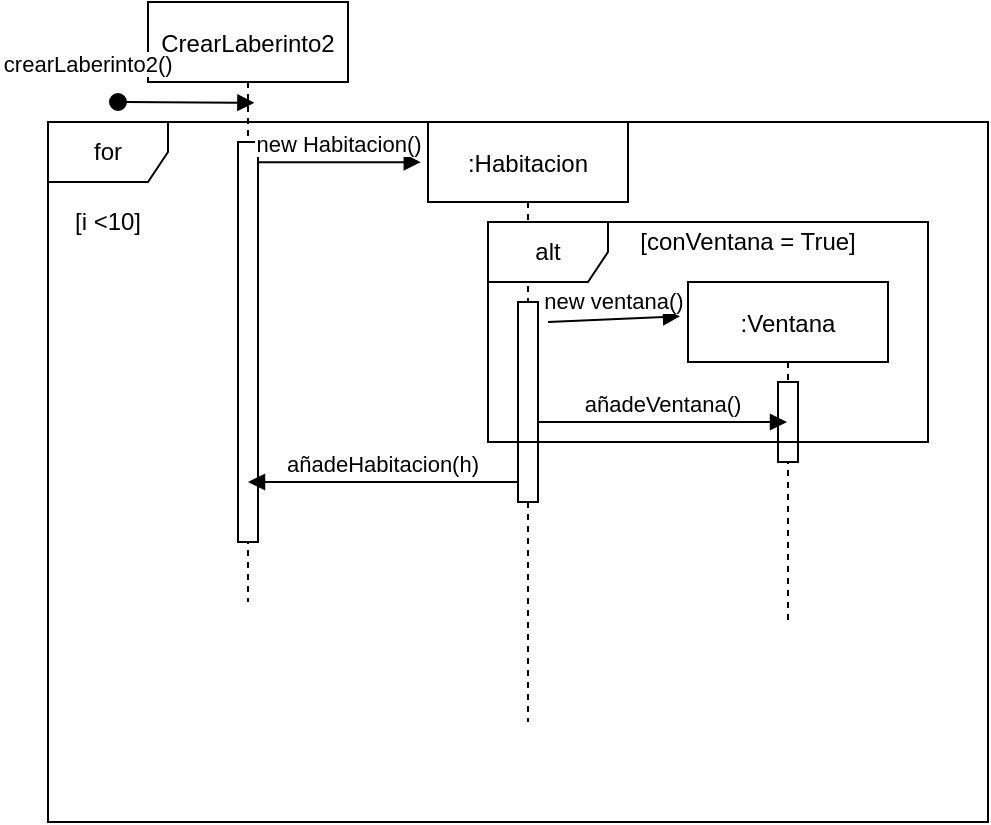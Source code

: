 <mxfile version="14.4.0" type="device"><diagram id="kgpKYQtTHZ0yAKxKKP6v" name="Page-1"><mxGraphModel dx="510" dy="545" grid="1" gridSize="10" guides="1" tooltips="1" connect="1" arrows="1" fold="1" page="1" pageScale="1" pageWidth="850" pageHeight="1100" math="0" shadow="0"><root><mxCell id="0"/><mxCell id="1" parent="0"/><mxCell id="3nuBFxr9cyL0pnOWT2aG-1" value="CrearLaberinto2" style="shape=umlLifeline;perimeter=lifelinePerimeter;container=1;collapsible=0;recursiveResize=0;rounded=0;shadow=0;strokeWidth=1;" parent="1" vertex="1"><mxGeometry x="120" y="80" width="100" height="300" as="geometry"/></mxCell><mxCell id="3nuBFxr9cyL0pnOWT2aG-2" value="" style="points=[];perimeter=orthogonalPerimeter;rounded=0;shadow=0;strokeWidth=1;" parent="3nuBFxr9cyL0pnOWT2aG-1" vertex="1"><mxGeometry x="45" y="70" width="10" height="200" as="geometry"/></mxCell><mxCell id="3nuBFxr9cyL0pnOWT2aG-3" value="crearLaberinto2()" style="verticalAlign=bottom;startArrow=oval;endArrow=block;startSize=8;shadow=0;strokeWidth=1;entryX=0.532;entryY=0.168;entryDx=0;entryDy=0;entryPerimeter=0;" parent="3nuBFxr9cyL0pnOWT2aG-1" target="3nuBFxr9cyL0pnOWT2aG-1" edge="1"><mxGeometry x="-1" y="18" relative="1" as="geometry"><mxPoint x="-15" y="50" as="sourcePoint"/><Array as="points"/><mxPoint x="-15" y="8" as="offset"/></mxGeometry></mxCell><mxCell id="3nuBFxr9cyL0pnOWT2aG-5" value=":Habitacion" style="shape=umlLifeline;perimeter=lifelinePerimeter;container=1;collapsible=0;recursiveResize=0;rounded=0;shadow=0;strokeWidth=1;" parent="1" vertex="1"><mxGeometry x="260" y="140" width="100" height="300" as="geometry"/></mxCell><mxCell id="3nuBFxr9cyL0pnOWT2aG-6" value="" style="points=[];perimeter=orthogonalPerimeter;rounded=0;shadow=0;strokeWidth=1;" parent="3nuBFxr9cyL0pnOWT2aG-5" vertex="1"><mxGeometry x="45" y="90" width="10" height="100" as="geometry"/></mxCell><mxCell id="3nuBFxr9cyL0pnOWT2aG-8" value="new Habitacion()" style="verticalAlign=bottom;endArrow=block;entryX=-0.036;entryY=0.067;shadow=0;strokeWidth=1;entryDx=0;entryDy=0;entryPerimeter=0;" parent="1" source="3nuBFxr9cyL0pnOWT2aG-2" target="3nuBFxr9cyL0pnOWT2aG-5" edge="1"><mxGeometry relative="1" as="geometry"><mxPoint x="275" y="160" as="sourcePoint"/></mxGeometry></mxCell><mxCell id="3nuBFxr9cyL0pnOWT2aG-9" value="añadeHabitacion(h)" style="verticalAlign=bottom;endArrow=block;shadow=0;strokeWidth=1;" parent="1" source="3nuBFxr9cyL0pnOWT2aG-6" target="3nuBFxr9cyL0pnOWT2aG-1" edge="1"><mxGeometry relative="1" as="geometry"><mxPoint x="240" y="200" as="sourcePoint"/><mxPoint x="180" y="200" as="targetPoint"/><Array as="points"><mxPoint x="260" y="320"/></Array></mxGeometry></mxCell><mxCell id="Idphv5n7MK8Z0S_i95Z1-1" value="for" style="shape=umlFrame;whiteSpace=wrap;html=1;" vertex="1" parent="1"><mxGeometry x="70" y="140" width="470" height="350" as="geometry"/></mxCell><mxCell id="Idphv5n7MK8Z0S_i95Z1-2" value=":Ventana" style="shape=umlLifeline;perimeter=lifelinePerimeter;container=1;collapsible=0;recursiveResize=0;rounded=0;shadow=0;strokeWidth=1;" vertex="1" parent="1"><mxGeometry x="390" y="220" width="100" height="170" as="geometry"/></mxCell><mxCell id="Idphv5n7MK8Z0S_i95Z1-3" value="" style="points=[];perimeter=orthogonalPerimeter;rounded=0;shadow=0;strokeWidth=1;" vertex="1" parent="Idphv5n7MK8Z0S_i95Z1-2"><mxGeometry x="45" y="50" width="10" height="40" as="geometry"/></mxCell><mxCell id="Idphv5n7MK8Z0S_i95Z1-6" value="alt" style="shape=umlFrame;whiteSpace=wrap;html=1;" vertex="1" parent="1"><mxGeometry x="290" y="190" width="220" height="110" as="geometry"/></mxCell><mxCell id="Idphv5n7MK8Z0S_i95Z1-7" value="añadeVentana()" style="verticalAlign=bottom;endArrow=block;shadow=0;strokeWidth=1;" edge="1" parent="1" source="3nuBFxr9cyL0pnOWT2aG-6" target="Idphv5n7MK8Z0S_i95Z1-2"><mxGeometry relative="1" as="geometry"><mxPoint x="308.6" y="270" as="sourcePoint"/><mxPoint x="390" y="270" as="targetPoint"/><Array as="points"><mxPoint x="350" y="290"/></Array></mxGeometry></mxCell><mxCell id="Idphv5n7MK8Z0S_i95Z1-8" value="new ventana()" style="verticalAlign=bottom;endArrow=block;shadow=0;strokeWidth=1;entryX=-0.04;entryY=0.101;entryDx=0;entryDy=0;entryPerimeter=0;" edge="1" parent="1" target="Idphv5n7MK8Z0S_i95Z1-2"><mxGeometry relative="1" as="geometry"><mxPoint x="320" y="240.0" as="sourcePoint"/><mxPoint x="401.4" y="240.0" as="targetPoint"/></mxGeometry></mxCell><mxCell id="Idphv5n7MK8Z0S_i95Z1-9" value="[i &amp;lt;10]" style="text;html=1;strokeColor=none;fillColor=none;align=center;verticalAlign=middle;whiteSpace=wrap;rounded=0;" vertex="1" parent="1"><mxGeometry x="80" y="180" width="40" height="20" as="geometry"/></mxCell><mxCell id="Idphv5n7MK8Z0S_i95Z1-10" value="[conVentana = True]" style="text;html=1;strokeColor=none;fillColor=none;align=center;verticalAlign=middle;whiteSpace=wrap;rounded=0;" vertex="1" parent="1"><mxGeometry x="360" y="190" width="120" height="20" as="geometry"/></mxCell></root></mxGraphModel></diagram></mxfile>